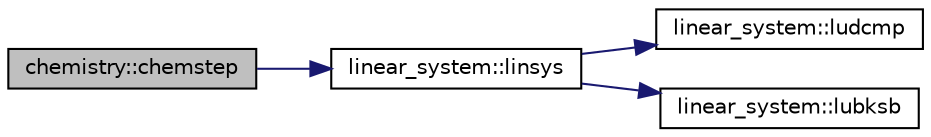 digraph "chemistry::chemstep"
{
  edge [fontname="Helvetica",fontsize="10",labelfontname="Helvetica",labelfontsize="10"];
  node [fontname="Helvetica",fontsize="10",shape=record];
  rankdir="LR";
  Node1 [label="chemistry::chemstep",height=0.2,width=0.4,color="black", fillcolor="grey75", style="filled", fontcolor="black"];
  Node1 -> Node2 [color="midnightblue",fontsize="10",style="solid",fontname="Helvetica"];
  Node2 [label="linear_system::linsys",height=0.2,width=0.4,color="black", fillcolor="white", style="filled",URL="$namespacelinear__system.html#a51e9428c30e00182fa86755204de7762",tooltip="Driver to solves a set of linear equations. "];
  Node2 -> Node3 [color="midnightblue",fontsize="10",style="solid",fontname="Helvetica"];
  Node3 [label="linear_system::ludcmp",height=0.2,width=0.4,color="black", fillcolor="white", style="filled",URL="$namespacelinear__system.html#ad77fb788295266bcc818f72d6677bf9d",tooltip="LU decomposition. "];
  Node2 -> Node4 [color="midnightblue",fontsize="10",style="solid",fontname="Helvetica"];
  Node4 [label="linear_system::lubksb",height=0.2,width=0.4,color="black", fillcolor="white", style="filled",URL="$namespacelinear__system.html#acdd63cedefa6077e4100904703d6b82d",tooltip="Solves a set of linear equations. "];
}
